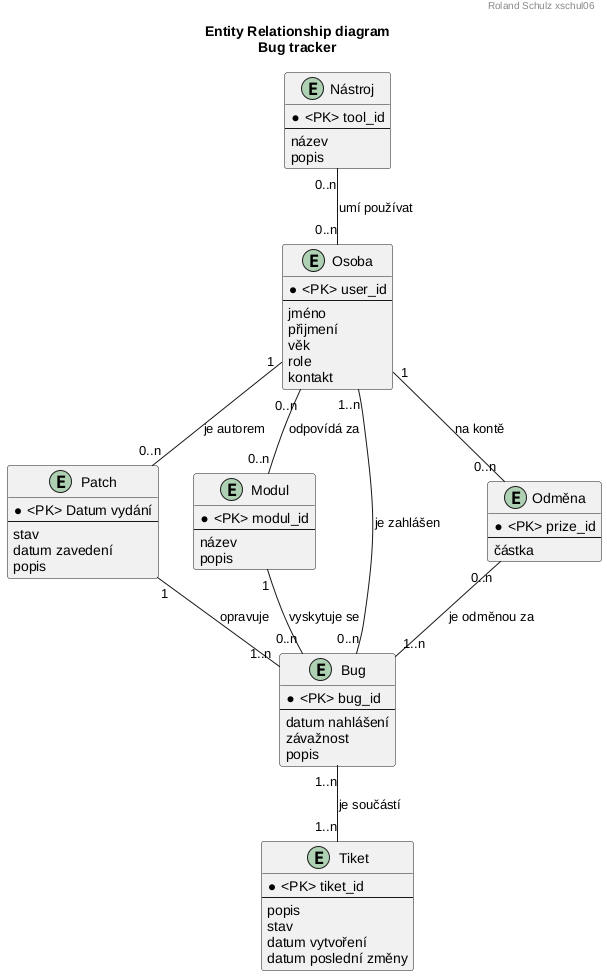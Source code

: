 @startuml
'Roland Schulz 1BIT
'Bug Tracker Entity Relationship Diagram
'2019-11-xx
'
'compile to pdf:
'   plantuml -t{filetype without preceding dot} er.puml
title Entity Relationship diagram\nBug tracker
header Roland Schulz xschul06

' Settings due to general *pretty*
'left to right direction
'skinparam shadowing false
skinparam defaultFontName Liberation Sans
skinparam backgroundColor transparent
'skinparam monochrome true

'Entities
entity Osoba {
    *<PK> user_id
    --
    jméno
    přijmení
    věk
    role
    kontakt
}
entity Nástroj {
    *<PK> tool_id
    --
    název
    popis
}
entity Patch {
    *<PK> Datum vydání
    --
    stav
    datum zavedení
    popis
}
entity Modul {
    *<PK> modul_id
    --
    název
    popis
}
entity Tiket {
    *<PK> tiket_id
    --
    popis
    stav
    datum vytvoření
    datum poslední změny
}
entity Bug {
    *<PK> bug_id
    --
    datum nahlášení
    závažnost
    popis
}
entity Odměna  {
    *<PK> prize_id
    --
    částka
}

'Entity relations
Nástroj "0..n" -- "0..n" Osoba  : umí používat

Osoba   "0..n" -- "0..n" Modul  : odpovídá za
Osoba      "1" -- "0..n" Odměna : na kontě
Osoba   "1..n" -- "0..n" Bug    : je zahlášen
Osoba      "1" -- "0..n" Patch  : je autorem

Odměna  "0..n" -- "1..n" Bug    : je odměnou za

Modul      "1" -- "0..n" Bug    : vyskytuje se

Patch      "1" -- "1..n" Bug    : opravuje

Bug     "1..n" -- "1..n" Tiket  : je součástí


@enduml

